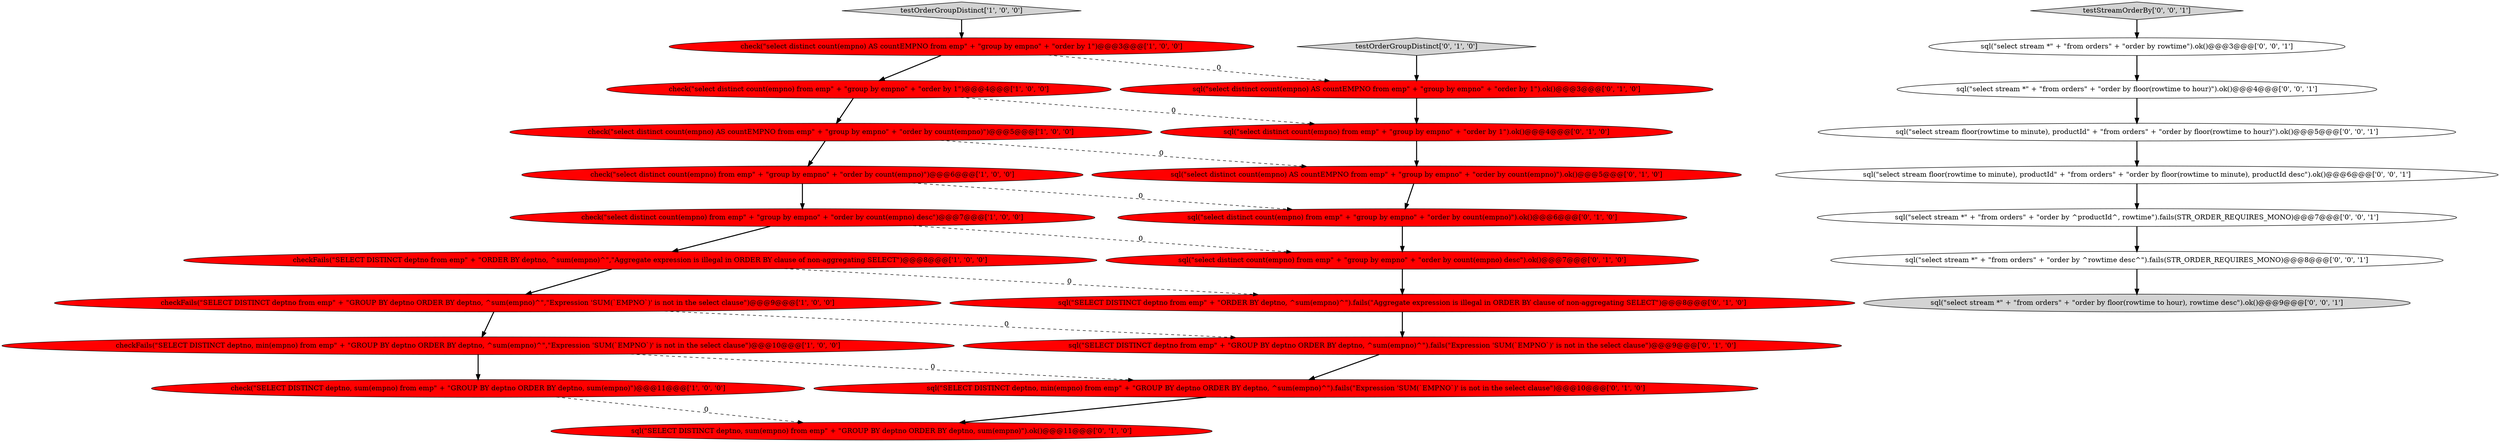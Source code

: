 digraph {
8 [style = filled, label = "checkFails(\"SELECT DISTINCT deptno from emp\" + \"ORDER BY deptno, ^sum(empno)^\",\"Aggregate expression is illegal in ORDER BY clause of non-aggregating SELECT\")@@@8@@@['1', '0', '0']", fillcolor = red, shape = ellipse image = "AAA1AAABBB1BBB"];
15 [style = filled, label = "sql(\"select distinct count(empno) from emp\" + \"group by empno\" + \"order by 1\").ok()@@@4@@@['0', '1', '0']", fillcolor = red, shape = ellipse image = "AAA1AAABBB2BBB"];
5 [style = filled, label = "testOrderGroupDistinct['1', '0', '0']", fillcolor = lightgray, shape = diamond image = "AAA0AAABBB1BBB"];
22 [style = filled, label = "sql(\"select stream *\" + \"from orders\" + \"order by ^rowtime desc^\").fails(STR_ORDER_REQUIRES_MONO)@@@8@@@['0', '0', '1']", fillcolor = white, shape = ellipse image = "AAA0AAABBB3BBB"];
14 [style = filled, label = "sql(\"SELECT DISTINCT deptno from emp\" + \"GROUP BY deptno ORDER BY deptno, ^sum(empno)^\").fails(\"Expression 'SUM\(`EMPNO`\)' is not in the select clause\")@@@9@@@['0', '1', '0']", fillcolor = red, shape = ellipse image = "AAA1AAABBB2BBB"];
12 [style = filled, label = "sql(\"SELECT DISTINCT deptno, min(empno) from emp\" + \"GROUP BY deptno ORDER BY deptno, ^sum(empno)^\").fails(\"Expression 'SUM\(`EMPNO`\)' is not in the select clause\")@@@10@@@['0', '1', '0']", fillcolor = red, shape = ellipse image = "AAA1AAABBB2BBB"];
20 [style = filled, label = "sql(\"select stream floor(rowtime to minute), productId\" + \"from orders\" + \"order by floor(rowtime to minute), productId desc\").ok()@@@6@@@['0', '0', '1']", fillcolor = white, shape = ellipse image = "AAA0AAABBB3BBB"];
26 [style = filled, label = "sql(\"select stream *\" + \"from orders\" + \"order by rowtime\").ok()@@@3@@@['0', '0', '1']", fillcolor = white, shape = ellipse image = "AAA0AAABBB3BBB"];
3 [style = filled, label = "check(\"select distinct count(empno) from emp\" + \"group by empno\" + \"order by count(empno) desc\")@@@7@@@['1', '0', '0']", fillcolor = red, shape = ellipse image = "AAA1AAABBB1BBB"];
11 [style = filled, label = "sql(\"select distinct count(empno) AS countEMPNO from emp\" + \"group by empno\" + \"order by 1\").ok()@@@3@@@['0', '1', '0']", fillcolor = red, shape = ellipse image = "AAA1AAABBB2BBB"];
24 [style = filled, label = "sql(\"select stream floor(rowtime to minute), productId\" + \"from orders\" + \"order by floor(rowtime to hour)\").ok()@@@5@@@['0', '0', '1']", fillcolor = white, shape = ellipse image = "AAA0AAABBB3BBB"];
2 [style = filled, label = "check(\"select distinct count(empno) from emp\" + \"group by empno\" + \"order by 1\")@@@4@@@['1', '0', '0']", fillcolor = red, shape = ellipse image = "AAA1AAABBB1BBB"];
7 [style = filled, label = "check(\"select distinct count(empno) from emp\" + \"group by empno\" + \"order by count(empno)\")@@@6@@@['1', '0', '0']", fillcolor = red, shape = ellipse image = "AAA1AAABBB1BBB"];
23 [style = filled, label = "sql(\"select stream *\" + \"from orders\" + \"order by ^productId^, rowtime\").fails(STR_ORDER_REQUIRES_MONO)@@@7@@@['0', '0', '1']", fillcolor = white, shape = ellipse image = "AAA0AAABBB3BBB"];
9 [style = filled, label = "checkFails(\"SELECT DISTINCT deptno, min(empno) from emp\" + \"GROUP BY deptno ORDER BY deptno, ^sum(empno)^\",\"Expression 'SUM\(`EMPNO`\)' is not in the select clause\")@@@10@@@['1', '0', '0']", fillcolor = red, shape = ellipse image = "AAA1AAABBB1BBB"];
27 [style = filled, label = "testStreamOrderBy['0', '0', '1']", fillcolor = lightgray, shape = diamond image = "AAA0AAABBB3BBB"];
6 [style = filled, label = "check(\"select distinct count(empno) AS countEMPNO from emp\" + \"group by empno\" + \"order by 1\")@@@3@@@['1', '0', '0']", fillcolor = red, shape = ellipse image = "AAA1AAABBB1BBB"];
1 [style = filled, label = "checkFails(\"SELECT DISTINCT deptno from emp\" + \"GROUP BY deptno ORDER BY deptno, ^sum(empno)^\",\"Expression 'SUM\(`EMPNO`\)' is not in the select clause\")@@@9@@@['1', '0', '0']", fillcolor = red, shape = ellipse image = "AAA1AAABBB1BBB"];
19 [style = filled, label = "sql(\"SELECT DISTINCT deptno, sum(empno) from emp\" + \"GROUP BY deptno ORDER BY deptno, sum(empno)\").ok()@@@11@@@['0', '1', '0']", fillcolor = red, shape = ellipse image = "AAA1AAABBB2BBB"];
17 [style = filled, label = "sql(\"select distinct count(empno) from emp\" + \"group by empno\" + \"order by count(empno) desc\").ok()@@@7@@@['0', '1', '0']", fillcolor = red, shape = ellipse image = "AAA1AAABBB2BBB"];
18 [style = filled, label = "sql(\"select distinct count(empno) AS countEMPNO from emp\" + \"group by empno\" + \"order by count(empno)\").ok()@@@5@@@['0', '1', '0']", fillcolor = red, shape = ellipse image = "AAA1AAABBB2BBB"];
10 [style = filled, label = "testOrderGroupDistinct['0', '1', '0']", fillcolor = lightgray, shape = diamond image = "AAA0AAABBB2BBB"];
13 [style = filled, label = "sql(\"select distinct count(empno) from emp\" + \"group by empno\" + \"order by count(empno)\").ok()@@@6@@@['0', '1', '0']", fillcolor = red, shape = ellipse image = "AAA1AAABBB2BBB"];
21 [style = filled, label = "sql(\"select stream *\" + \"from orders\" + \"order by floor(rowtime to hour)\").ok()@@@4@@@['0', '0', '1']", fillcolor = white, shape = ellipse image = "AAA0AAABBB3BBB"];
0 [style = filled, label = "check(\"select distinct count(empno) AS countEMPNO from emp\" + \"group by empno\" + \"order by count(empno)\")@@@5@@@['1', '0', '0']", fillcolor = red, shape = ellipse image = "AAA1AAABBB1BBB"];
16 [style = filled, label = "sql(\"SELECT DISTINCT deptno from emp\" + \"ORDER BY deptno, ^sum(empno)^\").fails(\"Aggregate expression is illegal in ORDER BY clause of non-aggregating SELECT\")@@@8@@@['0', '1', '0']", fillcolor = red, shape = ellipse image = "AAA1AAABBB2BBB"];
25 [style = filled, label = "sql(\"select stream *\" + \"from orders\" + \"order by floor(rowtime to hour), rowtime desc\").ok()@@@9@@@['0', '0', '1']", fillcolor = lightgray, shape = ellipse image = "AAA0AAABBB3BBB"];
4 [style = filled, label = "check(\"SELECT DISTINCT deptno, sum(empno) from emp\" + \"GROUP BY deptno ORDER BY deptno, sum(empno)\")@@@11@@@['1', '0', '0']", fillcolor = red, shape = ellipse image = "AAA1AAABBB1BBB"];
22->25 [style = bold, label=""];
8->16 [style = dashed, label="0"];
3->17 [style = dashed, label="0"];
1->14 [style = dashed, label="0"];
9->4 [style = bold, label=""];
6->11 [style = dashed, label="0"];
21->24 [style = bold, label=""];
15->18 [style = bold, label=""];
7->3 [style = bold, label=""];
11->15 [style = bold, label=""];
1->9 [style = bold, label=""];
26->21 [style = bold, label=""];
0->7 [style = bold, label=""];
6->2 [style = bold, label=""];
24->20 [style = bold, label=""];
2->15 [style = dashed, label="0"];
8->1 [style = bold, label=""];
13->17 [style = bold, label=""];
2->0 [style = bold, label=""];
23->22 [style = bold, label=""];
27->26 [style = bold, label=""];
5->6 [style = bold, label=""];
20->23 [style = bold, label=""];
3->8 [style = bold, label=""];
14->12 [style = bold, label=""];
7->13 [style = dashed, label="0"];
18->13 [style = bold, label=""];
0->18 [style = dashed, label="0"];
16->14 [style = bold, label=""];
4->19 [style = dashed, label="0"];
9->12 [style = dashed, label="0"];
12->19 [style = bold, label=""];
17->16 [style = bold, label=""];
10->11 [style = bold, label=""];
}
